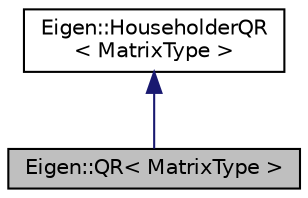 digraph "Eigen::QR&lt; MatrixType &gt;"
{
  edge [fontname="Helvetica",fontsize="10",labelfontname="Helvetica",labelfontsize="10"];
  node [fontname="Helvetica",fontsize="10",shape=record];
  Node1 [label="Eigen::QR\< MatrixType \>",height=0.2,width=0.4,color="black", fillcolor="grey75", style="filled" fontcolor="black"];
  Node2 -> Node1 [dir="back",color="midnightblue",fontsize="10",style="solid",fontname="Helvetica"];
  Node2 [label="Eigen::HouseholderQR\l\< MatrixType \>",height=0.2,width=0.4,color="black", fillcolor="white", style="filled",URL="$classEigen_1_1HouseholderQR.html",tooltip="Householder QR decomposition of a matrix. "];
}
